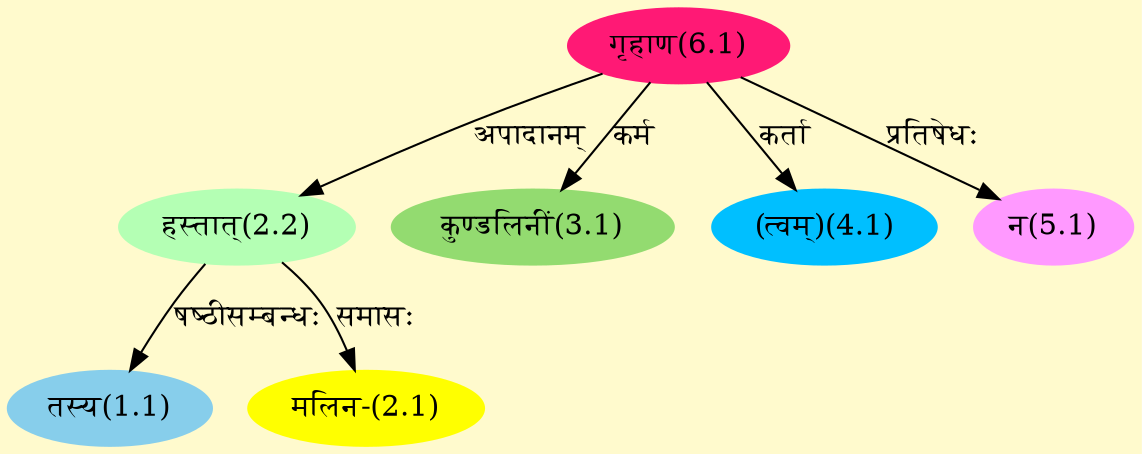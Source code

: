 digraph G{
rankdir=BT;
 compound=true;
 bgcolor="lemonchiffon1";
Node1_1 [style=filled, color="#87CEEB" label = "तस्य(1.1)"]
Node2_2 [style=filled, color="#B4FFB4" label = "हस्तात्(2.2)"]
Node2_1 [style=filled, color="#FFFF00" label = "मलिन-(2.1)"]
Node6_1 [style=filled, color="#FF1975" label = "गृहाण(6.1)"]
Node3_1 [style=filled, color="#93DB70" label = "कुण्डलिनीं(3.1)"]
Node4_1 [style=filled, color="#00BFFF" label = "(त्वम्)(4.1)"]
Node5_1 [style=filled, color="#FF99FF" label = "न(5.1)"]
/* Start of Relations section */

Node1_1 -> Node2_2 [  label="षष्ठीसम्बन्धः"  dir="back" ]
Node2_1 -> Node2_2 [  label="समासः"  dir="back" ]
Node2_2 -> Node6_1 [  label="अपादानम्"  dir="back" ]
Node3_1 -> Node6_1 [  label="कर्म"  dir="back" ]
Node4_1 -> Node6_1 [  label="कर्ता"  dir="back" ]
Node5_1 -> Node6_1 [  label="प्रतिषेधः"  dir="back" ]
}
